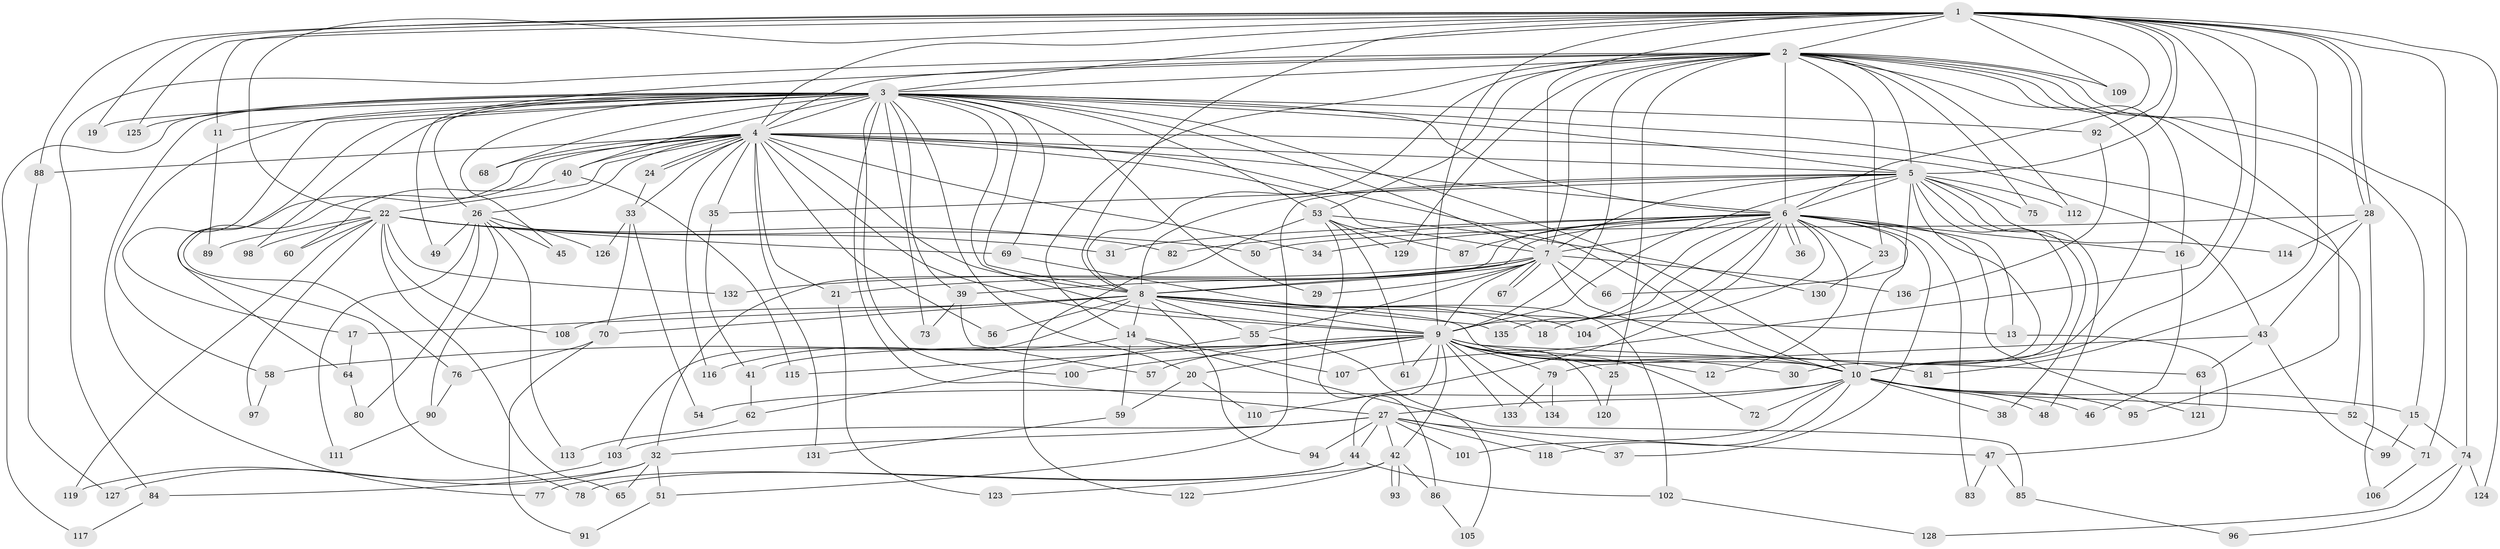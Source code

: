 // coarse degree distribution, {21: 0.018691588785046728, 22: 0.009345794392523364, 30: 0.009345794392523364, 23: 0.009345794392523364, 16: 0.009345794392523364, 26: 0.028037383177570093, 3: 0.17757009345794392, 2: 0.5514018691588785, 6: 0.009345794392523364, 4: 0.102803738317757, 14: 0.009345794392523364, 9: 0.018691588785046728, 11: 0.009345794392523364, 7: 0.018691588785046728, 5: 0.009345794392523364, 8: 0.009345794392523364}
// Generated by graph-tools (version 1.1) at 2025/41/03/06/25 10:41:39]
// undirected, 136 vertices, 297 edges
graph export_dot {
graph [start="1"]
  node [color=gray90,style=filled];
  1;
  2;
  3;
  4;
  5;
  6;
  7;
  8;
  9;
  10;
  11;
  12;
  13;
  14;
  15;
  16;
  17;
  18;
  19;
  20;
  21;
  22;
  23;
  24;
  25;
  26;
  27;
  28;
  29;
  30;
  31;
  32;
  33;
  34;
  35;
  36;
  37;
  38;
  39;
  40;
  41;
  42;
  43;
  44;
  45;
  46;
  47;
  48;
  49;
  50;
  51;
  52;
  53;
  54;
  55;
  56;
  57;
  58;
  59;
  60;
  61;
  62;
  63;
  64;
  65;
  66;
  67;
  68;
  69;
  70;
  71;
  72;
  73;
  74;
  75;
  76;
  77;
  78;
  79;
  80;
  81;
  82;
  83;
  84;
  85;
  86;
  87;
  88;
  89;
  90;
  91;
  92;
  93;
  94;
  95;
  96;
  97;
  98;
  99;
  100;
  101;
  102;
  103;
  104;
  105;
  106;
  107;
  108;
  109;
  110;
  111;
  112;
  113;
  114;
  115;
  116;
  117;
  118;
  119;
  120;
  121;
  122;
  123;
  124;
  125;
  126;
  127;
  128;
  129;
  130;
  131;
  132;
  133;
  134;
  135;
  136;
  1 -- 2;
  1 -- 3;
  1 -- 4;
  1 -- 5;
  1 -- 6;
  1 -- 7;
  1 -- 8;
  1 -- 9;
  1 -- 10;
  1 -- 11;
  1 -- 19;
  1 -- 22;
  1 -- 28;
  1 -- 28;
  1 -- 71;
  1 -- 81;
  1 -- 88;
  1 -- 92;
  1 -- 107;
  1 -- 109;
  1 -- 124;
  1 -- 125;
  2 -- 3;
  2 -- 4;
  2 -- 5;
  2 -- 6;
  2 -- 7;
  2 -- 8;
  2 -- 9;
  2 -- 10;
  2 -- 14;
  2 -- 15;
  2 -- 16;
  2 -- 23;
  2 -- 25;
  2 -- 49;
  2 -- 53;
  2 -- 74;
  2 -- 75;
  2 -- 84;
  2 -- 95;
  2 -- 109;
  2 -- 112;
  2 -- 129;
  3 -- 4;
  3 -- 5;
  3 -- 6;
  3 -- 7;
  3 -- 8;
  3 -- 9;
  3 -- 10;
  3 -- 11;
  3 -- 17;
  3 -- 19;
  3 -- 20;
  3 -- 26;
  3 -- 27;
  3 -- 29;
  3 -- 39;
  3 -- 40;
  3 -- 45;
  3 -- 52;
  3 -- 53;
  3 -- 58;
  3 -- 68;
  3 -- 69;
  3 -- 73;
  3 -- 77;
  3 -- 78;
  3 -- 92;
  3 -- 98;
  3 -- 100;
  3 -- 117;
  3 -- 125;
  4 -- 5;
  4 -- 6;
  4 -- 7;
  4 -- 8;
  4 -- 9;
  4 -- 10;
  4 -- 21;
  4 -- 22;
  4 -- 24;
  4 -- 24;
  4 -- 26;
  4 -- 33;
  4 -- 34;
  4 -- 35;
  4 -- 40;
  4 -- 43;
  4 -- 56;
  4 -- 64;
  4 -- 68;
  4 -- 76;
  4 -- 88;
  4 -- 116;
  4 -- 131;
  5 -- 6;
  5 -- 7;
  5 -- 8;
  5 -- 9;
  5 -- 10;
  5 -- 30;
  5 -- 35;
  5 -- 38;
  5 -- 48;
  5 -- 51;
  5 -- 66;
  5 -- 75;
  5 -- 112;
  5 -- 114;
  6 -- 7;
  6 -- 8;
  6 -- 9;
  6 -- 10;
  6 -- 12;
  6 -- 13;
  6 -- 16;
  6 -- 18;
  6 -- 23;
  6 -- 31;
  6 -- 32;
  6 -- 34;
  6 -- 36;
  6 -- 36;
  6 -- 37;
  6 -- 82;
  6 -- 83;
  6 -- 87;
  6 -- 104;
  6 -- 110;
  6 -- 121;
  6 -- 135;
  7 -- 8;
  7 -- 9;
  7 -- 10;
  7 -- 21;
  7 -- 29;
  7 -- 39;
  7 -- 55;
  7 -- 66;
  7 -- 67;
  7 -- 67;
  7 -- 132;
  7 -- 136;
  8 -- 9;
  8 -- 10;
  8 -- 13;
  8 -- 14;
  8 -- 17;
  8 -- 18;
  8 -- 55;
  8 -- 56;
  8 -- 70;
  8 -- 94;
  8 -- 103;
  8 -- 104;
  8 -- 108;
  8 -- 135;
  9 -- 10;
  9 -- 12;
  9 -- 20;
  9 -- 25;
  9 -- 30;
  9 -- 41;
  9 -- 42;
  9 -- 44;
  9 -- 57;
  9 -- 58;
  9 -- 61;
  9 -- 63;
  9 -- 72;
  9 -- 79;
  9 -- 81;
  9 -- 100;
  9 -- 115;
  9 -- 120;
  9 -- 133;
  9 -- 134;
  10 -- 15;
  10 -- 27;
  10 -- 38;
  10 -- 46;
  10 -- 48;
  10 -- 52;
  10 -- 54;
  10 -- 72;
  10 -- 95;
  10 -- 101;
  10 -- 118;
  11 -- 89;
  13 -- 47;
  14 -- 59;
  14 -- 85;
  14 -- 107;
  14 -- 116;
  15 -- 74;
  15 -- 99;
  16 -- 46;
  17 -- 64;
  20 -- 59;
  20 -- 110;
  21 -- 123;
  22 -- 31;
  22 -- 50;
  22 -- 60;
  22 -- 65;
  22 -- 69;
  22 -- 82;
  22 -- 89;
  22 -- 97;
  22 -- 98;
  22 -- 108;
  22 -- 119;
  22 -- 132;
  23 -- 130;
  24 -- 33;
  25 -- 120;
  26 -- 45;
  26 -- 49;
  26 -- 80;
  26 -- 90;
  26 -- 111;
  26 -- 113;
  26 -- 126;
  27 -- 32;
  27 -- 37;
  27 -- 42;
  27 -- 44;
  27 -- 47;
  27 -- 94;
  27 -- 101;
  27 -- 103;
  27 -- 118;
  28 -- 43;
  28 -- 50;
  28 -- 106;
  28 -- 114;
  32 -- 51;
  32 -- 65;
  32 -- 84;
  32 -- 127;
  33 -- 54;
  33 -- 70;
  33 -- 126;
  35 -- 41;
  39 -- 57;
  39 -- 73;
  40 -- 60;
  40 -- 115;
  41 -- 62;
  42 -- 86;
  42 -- 93;
  42 -- 93;
  42 -- 122;
  42 -- 123;
  43 -- 63;
  43 -- 79;
  43 -- 99;
  44 -- 77;
  44 -- 78;
  44 -- 102;
  47 -- 83;
  47 -- 85;
  51 -- 91;
  52 -- 71;
  53 -- 61;
  53 -- 86;
  53 -- 87;
  53 -- 122;
  53 -- 129;
  53 -- 130;
  55 -- 62;
  55 -- 105;
  58 -- 97;
  59 -- 131;
  62 -- 113;
  63 -- 121;
  64 -- 80;
  69 -- 102;
  70 -- 76;
  70 -- 91;
  71 -- 106;
  74 -- 96;
  74 -- 124;
  74 -- 128;
  76 -- 90;
  79 -- 133;
  79 -- 134;
  84 -- 117;
  85 -- 96;
  86 -- 105;
  88 -- 127;
  90 -- 111;
  92 -- 136;
  102 -- 128;
  103 -- 119;
}
